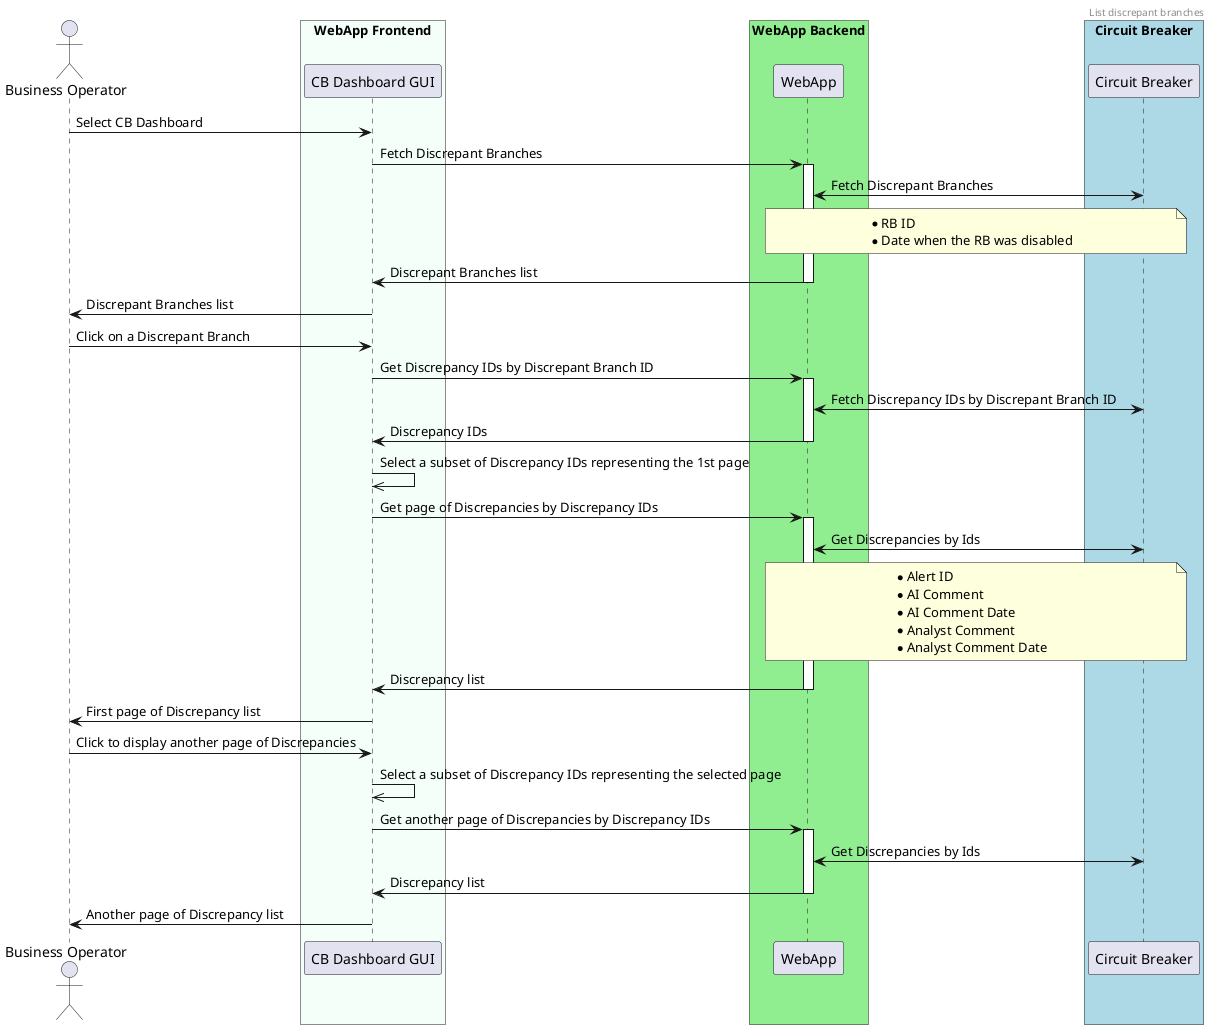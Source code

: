 @startuml
header List discrepant branches

actor "Business Operator"

box "WebApp Frontend" #MintCream
    participant Frontend as "CB Dashboard GUI"
end box

box "WebApp Backend" #LightGreen
    participant Backend as "WebApp"
end box

box "Circuit Breaker" #LightBlue
    participant CB as "Circuit Breaker" order 48
end box

"Business Operator" -> Frontend : Select CB Dashboard

Frontend -> Backend : Fetch Discrepant Branches
activate Backend
Backend <-> CB : Fetch Discrepant Branches
note over Backend, CB
    * RB ID
    * Date when the RB was disabled
end note

Backend -> Frontend : Discrepant Branches list
deactivate Backend
Frontend->"Business Operator": Discrepant Branches list

"Business Operator" -> Frontend : Click on a Discrepant Branch
Frontend -> Backend : Get Discrepancy IDs by Discrepant Branch ID
activate Backend
Backend <-> CB : Fetch Discrepancy IDs by Discrepant Branch ID
Backend -> Frontend : Discrepancy IDs
deactivate Backend

Frontend ->> Frontend : Select a subset of Discrepancy IDs representing the 1st page

Frontend -> Backend : Get page of Discrepancies by Discrepancy IDs
activate Backend
Backend <-> CB : Get Discrepancies by Ids
note over Backend, CB
    * Alert ID
    * AI Comment
    * AI Comment Date
    * Analyst Comment
    * Analyst Comment Date
end note
Backend -> Frontend : Discrepancy list
deactivate Backend
Frontend->"Business Operator": First page of Discrepancy list

"Business Operator" -> Frontend : Click to display another page of Discrepancies
Frontend ->> Frontend : Select a subset of Discrepancy IDs representing the selected page

Frontend -> Backend : Get another page of Discrepancies by Discrepancy IDs
activate Backend
Backend <-> CB : Get Discrepancies by Ids

Backend -> Frontend : Discrepancy list
deactivate Backend
Frontend->"Business Operator": Another page of Discrepancy list


@enduml
